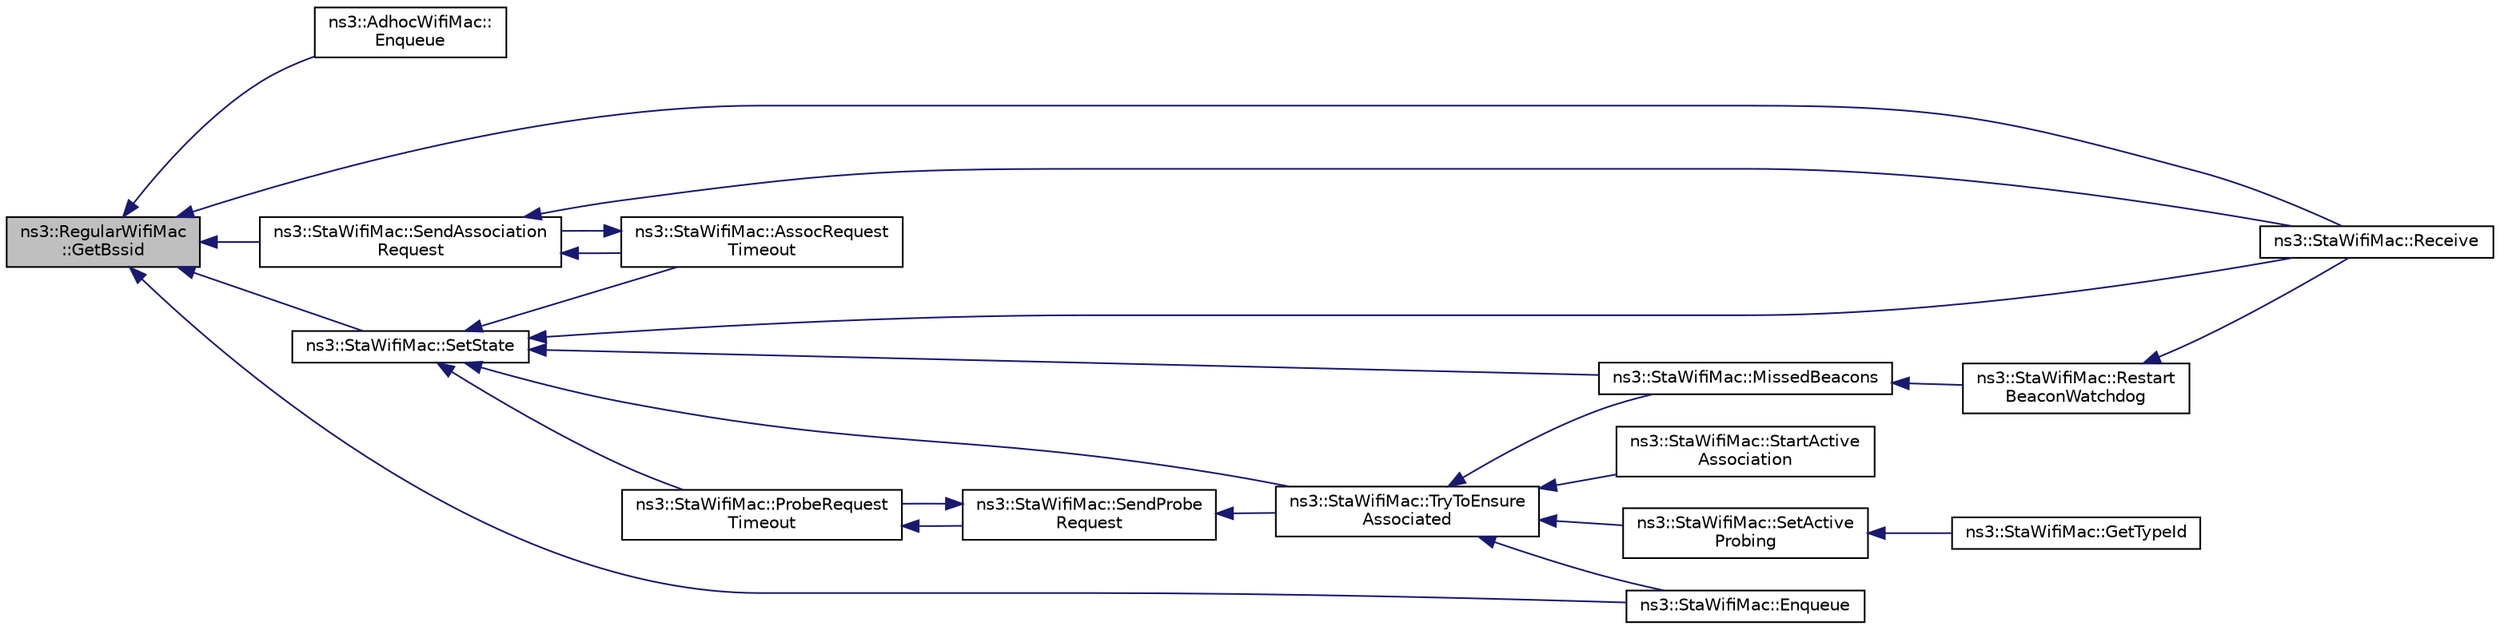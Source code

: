 digraph "ns3::RegularWifiMac::GetBssid"
{
  edge [fontname="Helvetica",fontsize="10",labelfontname="Helvetica",labelfontsize="10"];
  node [fontname="Helvetica",fontsize="10",shape=record];
  rankdir="LR";
  Node1 [label="ns3::RegularWifiMac\l::GetBssid",height=0.2,width=0.4,color="black", fillcolor="grey75", style="filled", fontcolor="black"];
  Node1 -> Node2 [dir="back",color="midnightblue",fontsize="10",style="solid"];
  Node2 [label="ns3::AdhocWifiMac::\lEnqueue",height=0.2,width=0.4,color="black", fillcolor="white", style="filled",URL="$da/dec/classns3_1_1AdhocWifiMac.html#a743d39d87f61965d34d41292b0650b87"];
  Node1 -> Node3 [dir="back",color="midnightblue",fontsize="10",style="solid"];
  Node3 [label="ns3::StaWifiMac::SendAssociation\lRequest",height=0.2,width=0.4,color="black", fillcolor="white", style="filled",URL="$de/dbf/classns3_1_1StaWifiMac.html#a2cc593da25f98afa856f249d02cb38e0"];
  Node3 -> Node4 [dir="back",color="midnightblue",fontsize="10",style="solid"];
  Node4 [label="ns3::StaWifiMac::AssocRequest\lTimeout",height=0.2,width=0.4,color="black", fillcolor="white", style="filled",URL="$de/dbf/classns3_1_1StaWifiMac.html#a76c7409a492791cc1c3f35d779072371"];
  Node4 -> Node3 [dir="back",color="midnightblue",fontsize="10",style="solid"];
  Node3 -> Node5 [dir="back",color="midnightblue",fontsize="10",style="solid"];
  Node5 [label="ns3::StaWifiMac::Receive",height=0.2,width=0.4,color="black", fillcolor="white", style="filled",URL="$de/dbf/classns3_1_1StaWifiMac.html#ac11352c9502acc4b612224fc172c28f8"];
  Node1 -> Node6 [dir="back",color="midnightblue",fontsize="10",style="solid"];
  Node6 [label="ns3::StaWifiMac::Enqueue",height=0.2,width=0.4,color="black", fillcolor="white", style="filled",URL="$de/dbf/classns3_1_1StaWifiMac.html#aac28ec947ebda4162641f9694f5cac28"];
  Node1 -> Node5 [dir="back",color="midnightblue",fontsize="10",style="solid"];
  Node1 -> Node7 [dir="back",color="midnightblue",fontsize="10",style="solid"];
  Node7 [label="ns3::StaWifiMac::SetState",height=0.2,width=0.4,color="black", fillcolor="white", style="filled",URL="$de/dbf/classns3_1_1StaWifiMac.html#a1253ad1bd7821a1aedab2a7c847993b9"];
  Node7 -> Node8 [dir="back",color="midnightblue",fontsize="10",style="solid"];
  Node8 [label="ns3::StaWifiMac::TryToEnsure\lAssociated",height=0.2,width=0.4,color="black", fillcolor="white", style="filled",URL="$de/dbf/classns3_1_1StaWifiMac.html#a545fb78eb8b89ee48512820e31d76a81"];
  Node8 -> Node9 [dir="back",color="midnightblue",fontsize="10",style="solid"];
  Node9 [label="ns3::StaWifiMac::StartActive\lAssociation",height=0.2,width=0.4,color="black", fillcolor="white", style="filled",URL="$de/dbf/classns3_1_1StaWifiMac.html#aaa21db3777f643456ca7c37f13a4a283"];
  Node8 -> Node10 [dir="back",color="midnightblue",fontsize="10",style="solid"];
  Node10 [label="ns3::StaWifiMac::SetActive\lProbing",height=0.2,width=0.4,color="black", fillcolor="white", style="filled",URL="$de/dbf/classns3_1_1StaWifiMac.html#acd68ef0ad1aec613b5ba224988d559ea"];
  Node10 -> Node11 [dir="back",color="midnightblue",fontsize="10",style="solid"];
  Node11 [label="ns3::StaWifiMac::GetTypeId",height=0.2,width=0.4,color="black", fillcolor="white", style="filled",URL="$de/dbf/classns3_1_1StaWifiMac.html#a9a7063e5d183bb288d8ab157a102196c",tooltip="Get the type ID. "];
  Node8 -> Node12 [dir="back",color="midnightblue",fontsize="10",style="solid"];
  Node12 [label="ns3::StaWifiMac::MissedBeacons",height=0.2,width=0.4,color="black", fillcolor="white", style="filled",URL="$de/dbf/classns3_1_1StaWifiMac.html#a973a8b9cda122dd3b22cda3c4073bcd1"];
  Node12 -> Node13 [dir="back",color="midnightblue",fontsize="10",style="solid"];
  Node13 [label="ns3::StaWifiMac::Restart\lBeaconWatchdog",height=0.2,width=0.4,color="black", fillcolor="white", style="filled",URL="$de/dbf/classns3_1_1StaWifiMac.html#a873848ee518a0190f8feb3551f3d5969"];
  Node13 -> Node5 [dir="back",color="midnightblue",fontsize="10",style="solid"];
  Node8 -> Node6 [dir="back",color="midnightblue",fontsize="10",style="solid"];
  Node7 -> Node4 [dir="back",color="midnightblue",fontsize="10",style="solid"];
  Node7 -> Node14 [dir="back",color="midnightblue",fontsize="10",style="solid"];
  Node14 [label="ns3::StaWifiMac::ProbeRequest\lTimeout",height=0.2,width=0.4,color="black", fillcolor="white", style="filled",URL="$de/dbf/classns3_1_1StaWifiMac.html#a5d436d0e8da0cfd8d7d3cd8013956efe"];
  Node14 -> Node15 [dir="back",color="midnightblue",fontsize="10",style="solid"];
  Node15 [label="ns3::StaWifiMac::SendProbe\lRequest",height=0.2,width=0.4,color="black", fillcolor="white", style="filled",URL="$de/dbf/classns3_1_1StaWifiMac.html#a2280584632094368d217112ceb2c4e44"];
  Node15 -> Node8 [dir="back",color="midnightblue",fontsize="10",style="solid"];
  Node15 -> Node14 [dir="back",color="midnightblue",fontsize="10",style="solid"];
  Node7 -> Node12 [dir="back",color="midnightblue",fontsize="10",style="solid"];
  Node7 -> Node5 [dir="back",color="midnightblue",fontsize="10",style="solid"];
}
